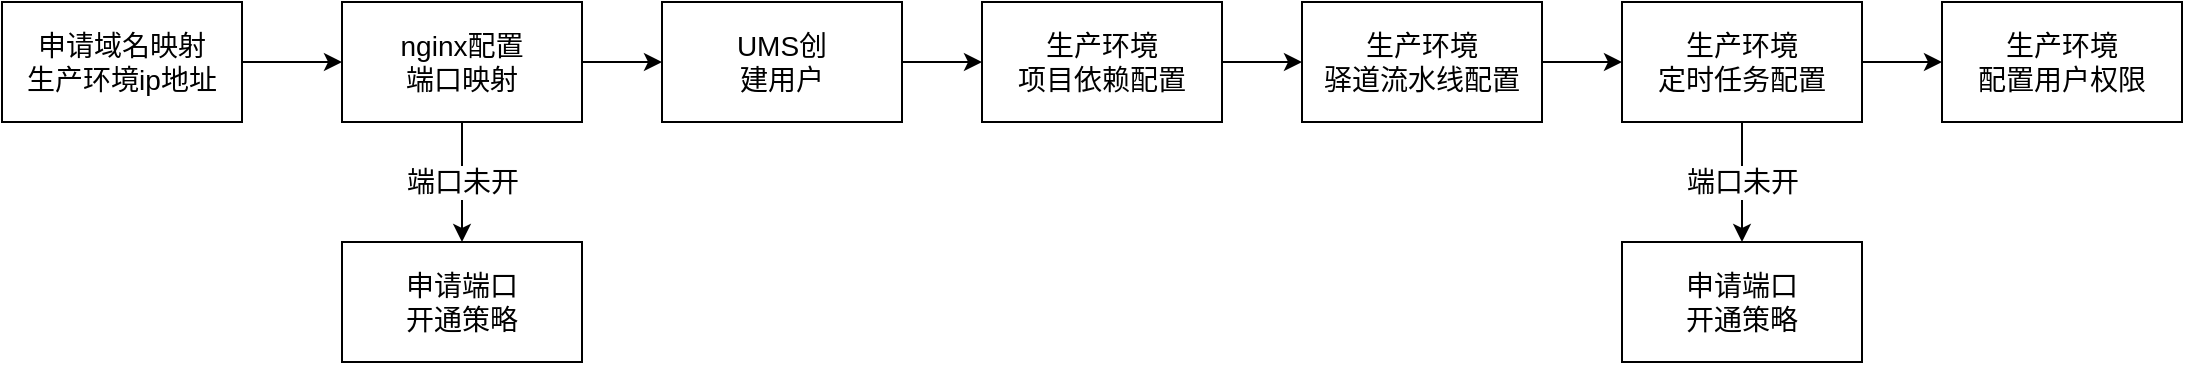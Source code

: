 <mxfile version="17.1.5" type="github">
  <diagram id="yScUm3XwA9atd076UaGD" name="Page-1">
    <mxGraphModel dx="976" dy="508" grid="1" gridSize="10" guides="1" tooltips="1" connect="1" arrows="1" fold="1" page="0" pageScale="1" pageWidth="827" pageHeight="1169" math="0" shadow="0">
      <root>
        <mxCell id="0" />
        <mxCell id="1" parent="0" />
        <mxCell id="qkVJY-li9r7E9yD3b_dM-17" style="edgeStyle=orthogonalEdgeStyle;rounded=0;orthogonalLoop=1;jettySize=auto;html=1;exitX=1;exitY=0.5;exitDx=0;exitDy=0;entryX=0;entryY=0.5;entryDx=0;entryDy=0;fontSize=14;" parent="1" source="qkVJY-li9r7E9yD3b_dM-1" target="qkVJY-li9r7E9yD3b_dM-3" edge="1">
          <mxGeometry relative="1" as="geometry" />
        </mxCell>
        <mxCell id="qkVJY-li9r7E9yD3b_dM-1" value="生产环境&lt;br style=&quot;font-size: 14px&quot;&gt;驿道流水线配置" style="rounded=0;whiteSpace=wrap;html=1;fontSize=14;fontStyle=0" parent="1" vertex="1">
          <mxGeometry x="750" y="120" width="120" height="60" as="geometry" />
        </mxCell>
        <mxCell id="qkVJY-li9r7E9yD3b_dM-15" style="edgeStyle=orthogonalEdgeStyle;rounded=0;orthogonalLoop=1;jettySize=auto;html=1;exitX=1;exitY=0.5;exitDx=0;exitDy=0;entryX=0;entryY=0.5;entryDx=0;entryDy=0;fontSize=14;" parent="1" source="qkVJY-li9r7E9yD3b_dM-2" target="qkVJY-li9r7E9yD3b_dM-1" edge="1">
          <mxGeometry relative="1" as="geometry" />
        </mxCell>
        <mxCell id="qkVJY-li9r7E9yD3b_dM-2" value="生产环境&lt;br&gt;项目依赖配置" style="rounded=0;whiteSpace=wrap;html=1;fontSize=14;" parent="1" vertex="1">
          <mxGeometry x="590" y="120" width="120" height="60" as="geometry" />
        </mxCell>
        <mxCell id="qkVJY-li9r7E9yD3b_dM-18" value="端口未开" style="edgeStyle=orthogonalEdgeStyle;rounded=0;orthogonalLoop=1;jettySize=auto;html=1;exitX=0.5;exitY=1;exitDx=0;exitDy=0;entryX=0.5;entryY=0;entryDx=0;entryDy=0;fontSize=14;" parent="1" source="qkVJY-li9r7E9yD3b_dM-3" target="qkVJY-li9r7E9yD3b_dM-7" edge="1">
          <mxGeometry relative="1" as="geometry" />
        </mxCell>
        <mxCell id="qkVJY-li9r7E9yD3b_dM-19" style="edgeStyle=orthogonalEdgeStyle;rounded=0;orthogonalLoop=1;jettySize=auto;html=1;exitX=1;exitY=0.5;exitDx=0;exitDy=0;entryX=0;entryY=0.5;entryDx=0;entryDy=0;fontSize=14;" parent="1" source="qkVJY-li9r7E9yD3b_dM-3" edge="1">
          <mxGeometry relative="1" as="geometry">
            <mxPoint x="1070" y="150" as="targetPoint" />
          </mxGeometry>
        </mxCell>
        <mxCell id="qkVJY-li9r7E9yD3b_dM-3" value="生产环境&lt;br&gt;定时任务配置" style="rounded=0;whiteSpace=wrap;html=1;fontSize=14;" parent="1" vertex="1">
          <mxGeometry x="910" y="120" width="120" height="60" as="geometry" />
        </mxCell>
        <mxCell id="qkVJY-li9r7E9yD3b_dM-5" value="生产环境&lt;br&gt;配置用户权限" style="rounded=0;whiteSpace=wrap;html=1;fontSize=14;" parent="1" vertex="1">
          <mxGeometry x="1070" y="120" width="120" height="60" as="geometry" />
        </mxCell>
        <mxCell id="qkVJY-li9r7E9yD3b_dM-9" style="edgeStyle=orthogonalEdgeStyle;rounded=0;orthogonalLoop=1;jettySize=auto;html=1;exitX=1;exitY=0.5;exitDx=0;exitDy=0;fontSize=14;" parent="1" source="qkVJY-li9r7E9yD3b_dM-6" target="qkVJY-li9r7E9yD3b_dM-8" edge="1">
          <mxGeometry relative="1" as="geometry" />
        </mxCell>
        <mxCell id="qkVJY-li9r7E9yD3b_dM-6" value="申请域名映射&lt;br&gt;生产环境ip地址" style="rounded=0;whiteSpace=wrap;html=1;fontSize=14;" parent="1" vertex="1">
          <mxGeometry x="100" y="120" width="120" height="60" as="geometry" />
        </mxCell>
        <mxCell id="qkVJY-li9r7E9yD3b_dM-7" value="申请端口&lt;br&gt;开通策略" style="rounded=0;whiteSpace=wrap;html=1;fontSize=14;" parent="1" vertex="1">
          <mxGeometry x="910" y="240" width="120" height="60" as="geometry" />
        </mxCell>
        <mxCell id="qkVJY-li9r7E9yD3b_dM-12" value="端口未开" style="edgeStyle=orthogonalEdgeStyle;rounded=0;orthogonalLoop=1;jettySize=auto;html=1;exitX=0.5;exitY=1;exitDx=0;exitDy=0;entryX=0.5;entryY=0;entryDx=0;entryDy=0;fontSize=14;" parent="1" source="qkVJY-li9r7E9yD3b_dM-8" target="qkVJY-li9r7E9yD3b_dM-11" edge="1">
          <mxGeometry relative="1" as="geometry" />
        </mxCell>
        <mxCell id="el9cgCBq9NvZH7gWIGxu-2" style="edgeStyle=orthogonalEdgeStyle;rounded=0;orthogonalLoop=1;jettySize=auto;html=1;exitX=1;exitY=0.5;exitDx=0;exitDy=0;entryX=0;entryY=0.5;entryDx=0;entryDy=0;" edge="1" parent="1" source="qkVJY-li9r7E9yD3b_dM-8" target="el9cgCBq9NvZH7gWIGxu-1">
          <mxGeometry relative="1" as="geometry" />
        </mxCell>
        <mxCell id="qkVJY-li9r7E9yD3b_dM-8" value="nginx配置&lt;br&gt;端口映射" style="rounded=0;whiteSpace=wrap;html=1;fontSize=14;" parent="1" vertex="1">
          <mxGeometry x="270" y="120" width="120" height="60" as="geometry" />
        </mxCell>
        <mxCell id="qkVJY-li9r7E9yD3b_dM-11" value="申请端口&lt;br&gt;开通策略" style="rounded=0;whiteSpace=wrap;html=1;fontSize=14;" parent="1" vertex="1">
          <mxGeometry x="270" y="240" width="120" height="60" as="geometry" />
        </mxCell>
        <mxCell id="el9cgCBq9NvZH7gWIGxu-3" style="edgeStyle=orthogonalEdgeStyle;rounded=0;orthogonalLoop=1;jettySize=auto;html=1;exitX=1;exitY=0.5;exitDx=0;exitDy=0;entryX=0;entryY=0.5;entryDx=0;entryDy=0;" edge="1" parent="1" source="el9cgCBq9NvZH7gWIGxu-1" target="qkVJY-li9r7E9yD3b_dM-2">
          <mxGeometry relative="1" as="geometry" />
        </mxCell>
        <mxCell id="el9cgCBq9NvZH7gWIGxu-1" value="UMS创&lt;br&gt;建用户" style="rounded=0;whiteSpace=wrap;html=1;fontSize=14;" vertex="1" parent="1">
          <mxGeometry x="430" y="120" width="120" height="60" as="geometry" />
        </mxCell>
      </root>
    </mxGraphModel>
  </diagram>
</mxfile>
